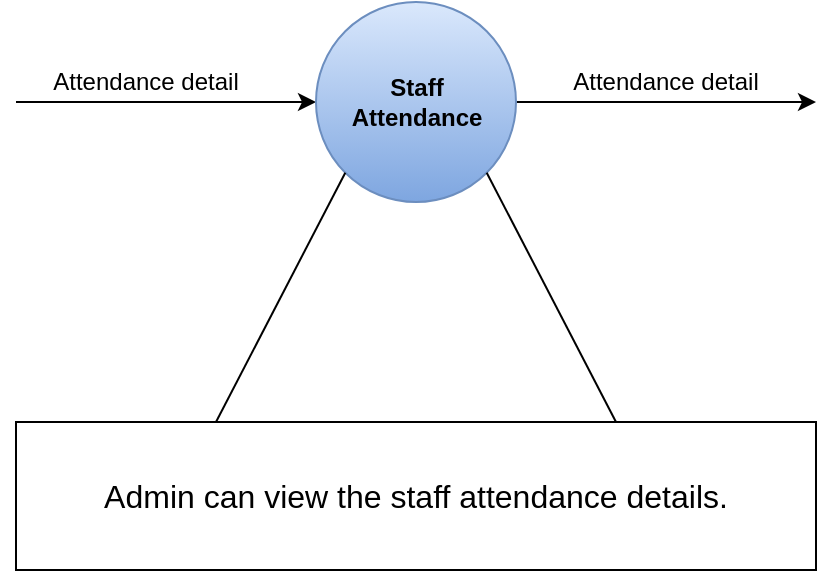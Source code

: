<mxfile>
    <diagram id="1HRlcifnzGsimwtkTWcw" name="Page-1">
        <mxGraphModel dx="520" dy="601" grid="1" gridSize="10" guides="1" tooltips="1" connect="1" arrows="1" fold="1" page="1" pageScale="1" pageWidth="827" pageHeight="1169" background="#ffffff" math="0" shadow="0">
            <root>
                <mxCell id="0"/>
                <mxCell id="1" parent="0"/>
                <mxCell id="2" value="" style="endArrow=classic;html=1;strokeColor=#000000;entryX=0;entryY=0.5;entryDx=0;entryDy=0;" parent="1" target="3" edge="1">
                    <mxGeometry width="50" height="50" relative="1" as="geometry">
                        <mxPoint x="40" y="140" as="sourcePoint"/>
                        <mxPoint x="180" y="140" as="targetPoint"/>
                    </mxGeometry>
                </mxCell>
                <mxCell id="5" value="" style="edgeStyle=none;html=1;strokeColor=#000000;" parent="1" source="3" edge="1">
                    <mxGeometry relative="1" as="geometry">
                        <mxPoint x="440" y="140" as="targetPoint"/>
                    </mxGeometry>
                </mxCell>
                <mxCell id="3" value="&lt;font color=&quot;#000000&quot;&gt;&lt;b&gt;Staff&lt;br&gt;Attendance&lt;br&gt;&lt;/b&gt;&lt;/font&gt;" style="shape=ellipse;html=1;dashed=0;whitespace=wrap;aspect=fixed;perimeter=ellipsePerimeter;fillColor=#dae8fc;gradientColor=#7ea6e0;strokeColor=#6c8ebf;" parent="1" vertex="1">
                    <mxGeometry x="190" y="90" width="100" height="100" as="geometry"/>
                </mxCell>
                <mxCell id="6" value="&lt;div&gt;&lt;font style=&quot;font-size: 16px;&quot; color=&quot;#000000&quot;&gt;Admin can view the staff attendance details.&lt;/font&gt;&lt;/div&gt;" style="rounded=0;whiteSpace=wrap;html=1;fillColor=none;strokeColor=#000000;" parent="1" vertex="1">
                    <mxGeometry x="40" y="300" width="400" height="74" as="geometry"/>
                </mxCell>
                <mxCell id="7" value="" style="endArrow=none;html=1;strokeColor=#000000;fontColor=#000000;exitX=1;exitY=1;exitDx=0;exitDy=0;entryX=0.75;entryY=0;entryDx=0;entryDy=0;" parent="1" source="3" target="6" edge="1">
                    <mxGeometry width="50" height="50" relative="1" as="geometry">
                        <mxPoint x="280" y="370" as="sourcePoint"/>
                        <mxPoint x="330" y="320" as="targetPoint"/>
                    </mxGeometry>
                </mxCell>
                <mxCell id="8" value="" style="endArrow=none;html=1;strokeColor=#000000;fontColor=#000000;exitX=0;exitY=1;exitDx=0;exitDy=0;entryX=0.25;entryY=0;entryDx=0;entryDy=0;" parent="1" source="3" target="6" edge="1">
                    <mxGeometry width="50" height="50" relative="1" as="geometry">
                        <mxPoint x="295.355" y="185.355" as="sourcePoint"/>
                        <mxPoint x="357.5" y="310" as="targetPoint"/>
                    </mxGeometry>
                </mxCell>
                <mxCell id="11" value="Attendance detail" style="text;html=1;strokeColor=none;fillColor=none;align=center;verticalAlign=middle;whiteSpace=wrap;rounded=0;labelBackgroundColor=none;fontColor=#000000;" parent="1" vertex="1">
                    <mxGeometry x="40" y="120" width="130" height="20" as="geometry"/>
                </mxCell>
                <mxCell id="13" value="Attendance detail" style="text;html=1;strokeColor=none;fillColor=none;align=center;verticalAlign=middle;whiteSpace=wrap;rounded=0;labelBackgroundColor=none;fontColor=#000000;" parent="1" vertex="1">
                    <mxGeometry x="300" y="120" width="130" height="20" as="geometry"/>
                </mxCell>
            </root>
        </mxGraphModel>
    </diagram>
</mxfile>